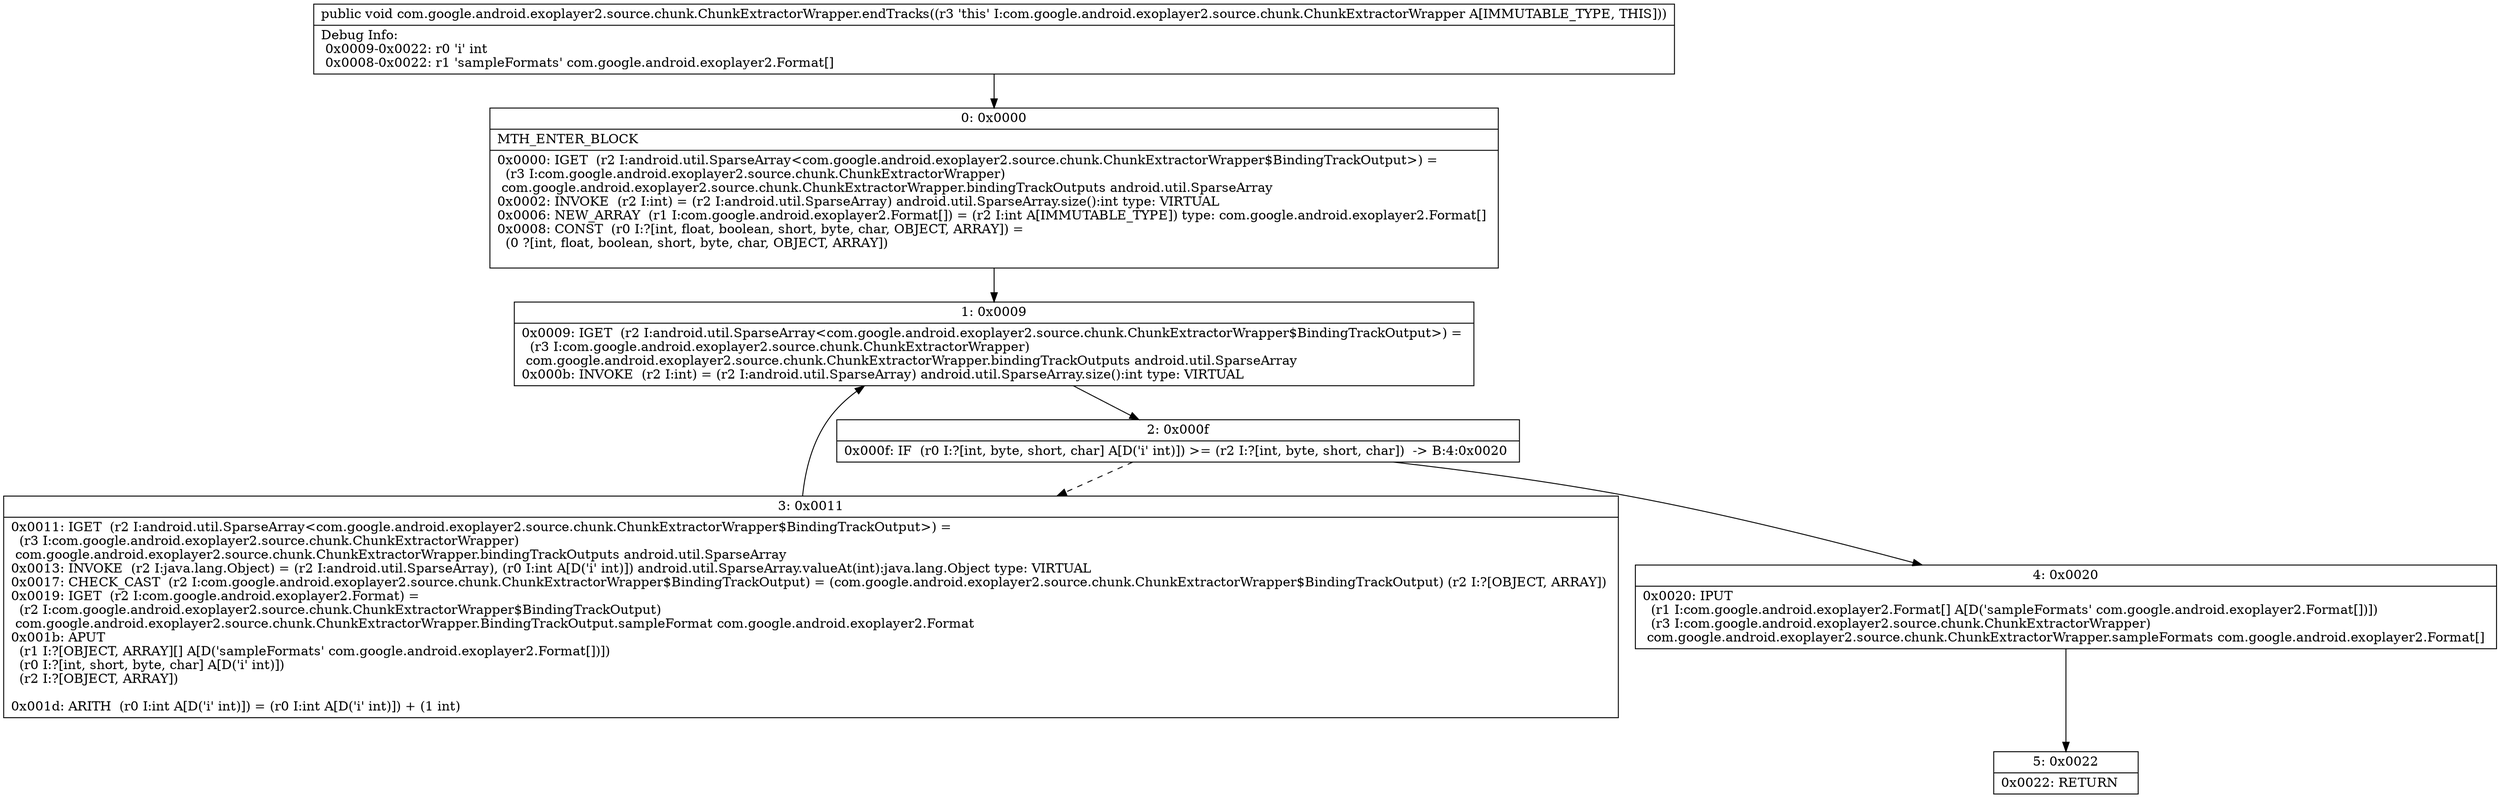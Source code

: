 digraph "CFG forcom.google.android.exoplayer2.source.chunk.ChunkExtractorWrapper.endTracks()V" {
Node_0 [shape=record,label="{0\:\ 0x0000|MTH_ENTER_BLOCK\l|0x0000: IGET  (r2 I:android.util.SparseArray\<com.google.android.exoplayer2.source.chunk.ChunkExtractorWrapper$BindingTrackOutput\>) = \l  (r3 I:com.google.android.exoplayer2.source.chunk.ChunkExtractorWrapper)\l com.google.android.exoplayer2.source.chunk.ChunkExtractorWrapper.bindingTrackOutputs android.util.SparseArray \l0x0002: INVOKE  (r2 I:int) = (r2 I:android.util.SparseArray) android.util.SparseArray.size():int type: VIRTUAL \l0x0006: NEW_ARRAY  (r1 I:com.google.android.exoplayer2.Format[]) = (r2 I:int A[IMMUTABLE_TYPE]) type: com.google.android.exoplayer2.Format[] \l0x0008: CONST  (r0 I:?[int, float, boolean, short, byte, char, OBJECT, ARRAY]) = \l  (0 ?[int, float, boolean, short, byte, char, OBJECT, ARRAY])\l \l}"];
Node_1 [shape=record,label="{1\:\ 0x0009|0x0009: IGET  (r2 I:android.util.SparseArray\<com.google.android.exoplayer2.source.chunk.ChunkExtractorWrapper$BindingTrackOutput\>) = \l  (r3 I:com.google.android.exoplayer2.source.chunk.ChunkExtractorWrapper)\l com.google.android.exoplayer2.source.chunk.ChunkExtractorWrapper.bindingTrackOutputs android.util.SparseArray \l0x000b: INVOKE  (r2 I:int) = (r2 I:android.util.SparseArray) android.util.SparseArray.size():int type: VIRTUAL \l}"];
Node_2 [shape=record,label="{2\:\ 0x000f|0x000f: IF  (r0 I:?[int, byte, short, char] A[D('i' int)]) \>= (r2 I:?[int, byte, short, char])  \-\> B:4:0x0020 \l}"];
Node_3 [shape=record,label="{3\:\ 0x0011|0x0011: IGET  (r2 I:android.util.SparseArray\<com.google.android.exoplayer2.source.chunk.ChunkExtractorWrapper$BindingTrackOutput\>) = \l  (r3 I:com.google.android.exoplayer2.source.chunk.ChunkExtractorWrapper)\l com.google.android.exoplayer2.source.chunk.ChunkExtractorWrapper.bindingTrackOutputs android.util.SparseArray \l0x0013: INVOKE  (r2 I:java.lang.Object) = (r2 I:android.util.SparseArray), (r0 I:int A[D('i' int)]) android.util.SparseArray.valueAt(int):java.lang.Object type: VIRTUAL \l0x0017: CHECK_CAST  (r2 I:com.google.android.exoplayer2.source.chunk.ChunkExtractorWrapper$BindingTrackOutput) = (com.google.android.exoplayer2.source.chunk.ChunkExtractorWrapper$BindingTrackOutput) (r2 I:?[OBJECT, ARRAY]) \l0x0019: IGET  (r2 I:com.google.android.exoplayer2.Format) = \l  (r2 I:com.google.android.exoplayer2.source.chunk.ChunkExtractorWrapper$BindingTrackOutput)\l com.google.android.exoplayer2.source.chunk.ChunkExtractorWrapper.BindingTrackOutput.sampleFormat com.google.android.exoplayer2.Format \l0x001b: APUT  \l  (r1 I:?[OBJECT, ARRAY][] A[D('sampleFormats' com.google.android.exoplayer2.Format[])])\l  (r0 I:?[int, short, byte, char] A[D('i' int)])\l  (r2 I:?[OBJECT, ARRAY])\l \l0x001d: ARITH  (r0 I:int A[D('i' int)]) = (r0 I:int A[D('i' int)]) + (1 int) \l}"];
Node_4 [shape=record,label="{4\:\ 0x0020|0x0020: IPUT  \l  (r1 I:com.google.android.exoplayer2.Format[] A[D('sampleFormats' com.google.android.exoplayer2.Format[])])\l  (r3 I:com.google.android.exoplayer2.source.chunk.ChunkExtractorWrapper)\l com.google.android.exoplayer2.source.chunk.ChunkExtractorWrapper.sampleFormats com.google.android.exoplayer2.Format[] \l}"];
Node_5 [shape=record,label="{5\:\ 0x0022|0x0022: RETURN   \l}"];
MethodNode[shape=record,label="{public void com.google.android.exoplayer2.source.chunk.ChunkExtractorWrapper.endTracks((r3 'this' I:com.google.android.exoplayer2.source.chunk.ChunkExtractorWrapper A[IMMUTABLE_TYPE, THIS]))  | Debug Info:\l  0x0009\-0x0022: r0 'i' int\l  0x0008\-0x0022: r1 'sampleFormats' com.google.android.exoplayer2.Format[]\l}"];
MethodNode -> Node_0;
Node_0 -> Node_1;
Node_1 -> Node_2;
Node_2 -> Node_3[style=dashed];
Node_2 -> Node_4;
Node_3 -> Node_1;
Node_4 -> Node_5;
}

